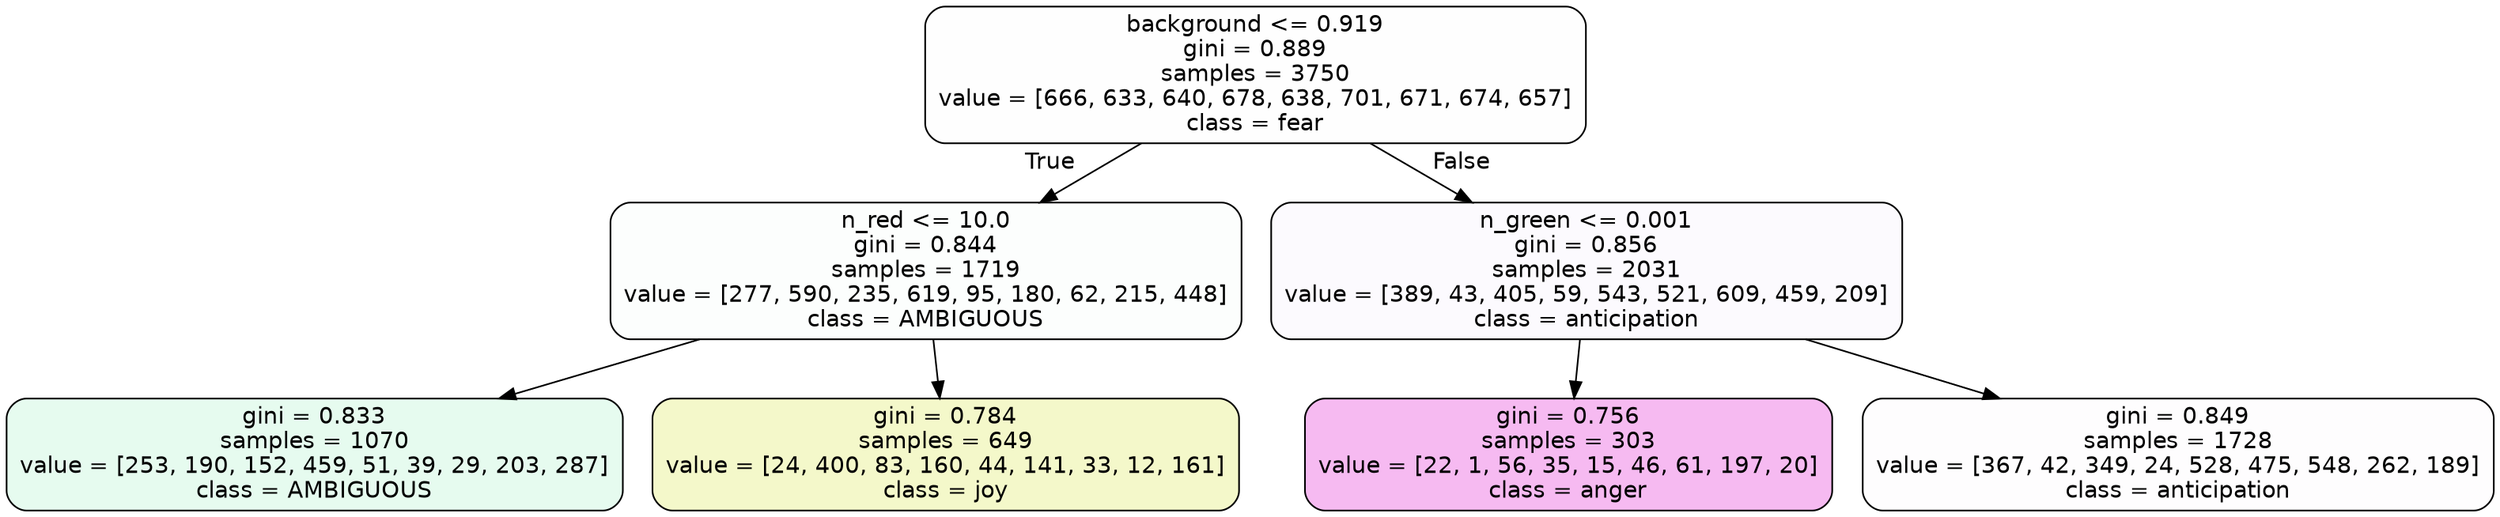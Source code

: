 digraph Tree {
node [shape=box, style="filled, rounded", color="black", fontname=helvetica] ;
edge [fontname=helvetica] ;
0 [label="background <= 0.919\ngini = 0.889\nsamples = 3750\nvalue = [666, 633, 640, 678, 638, 701, 671, 674, 657]\nclass = fear", fillcolor="#3964e501"] ;
1 [label="n_red <= 10.0\ngini = 0.844\nsamples = 1719\nvalue = [277, 590, 235, 619, 95, 180, 62, 215, 448]\nclass = AMBIGUOUS", fillcolor="#39e58103"] ;
0 -> 1 [labeldistance=2.5, labelangle=45, headlabel="True"] ;
2 [label="gini = 0.833\nsamples = 1070\nvalue = [253, 190, 152, 459, 51, 39, 29, 203, 287]\nclass = AMBIGUOUS", fillcolor="#39e58120"] ;
1 -> 2 ;
3 [label="gini = 0.784\nsamples = 649\nvalue = [24, 400, 83, 160, 44, 141, 33, 12, 161]\nclass = joy", fillcolor="#d7e53944"] ;
1 -> 3 ;
4 [label="n_green <= 0.001\ngini = 0.856\nsamples = 2031\nvalue = [389, 43, 405, 59, 543, 521, 609, 459, 209]\nclass = anticipation", fillcolor="#8139e506"] ;
0 -> 4 [labeldistance=2.5, labelangle=-45, headlabel="False"] ;
5 [label="gini = 0.756\nsamples = 303\nvalue = [22, 1, 56, 35, 15, 46, 61, 197, 20]\nclass = anger", fillcolor="#e539d758"] ;
4 -> 5 ;
6 [label="gini = 0.849\nsamples = 1728\nvalue = [367, 42, 349, 24, 528, 475, 548, 262, 189]\nclass = anticipation", fillcolor="#8139e502"] ;
4 -> 6 ;
}